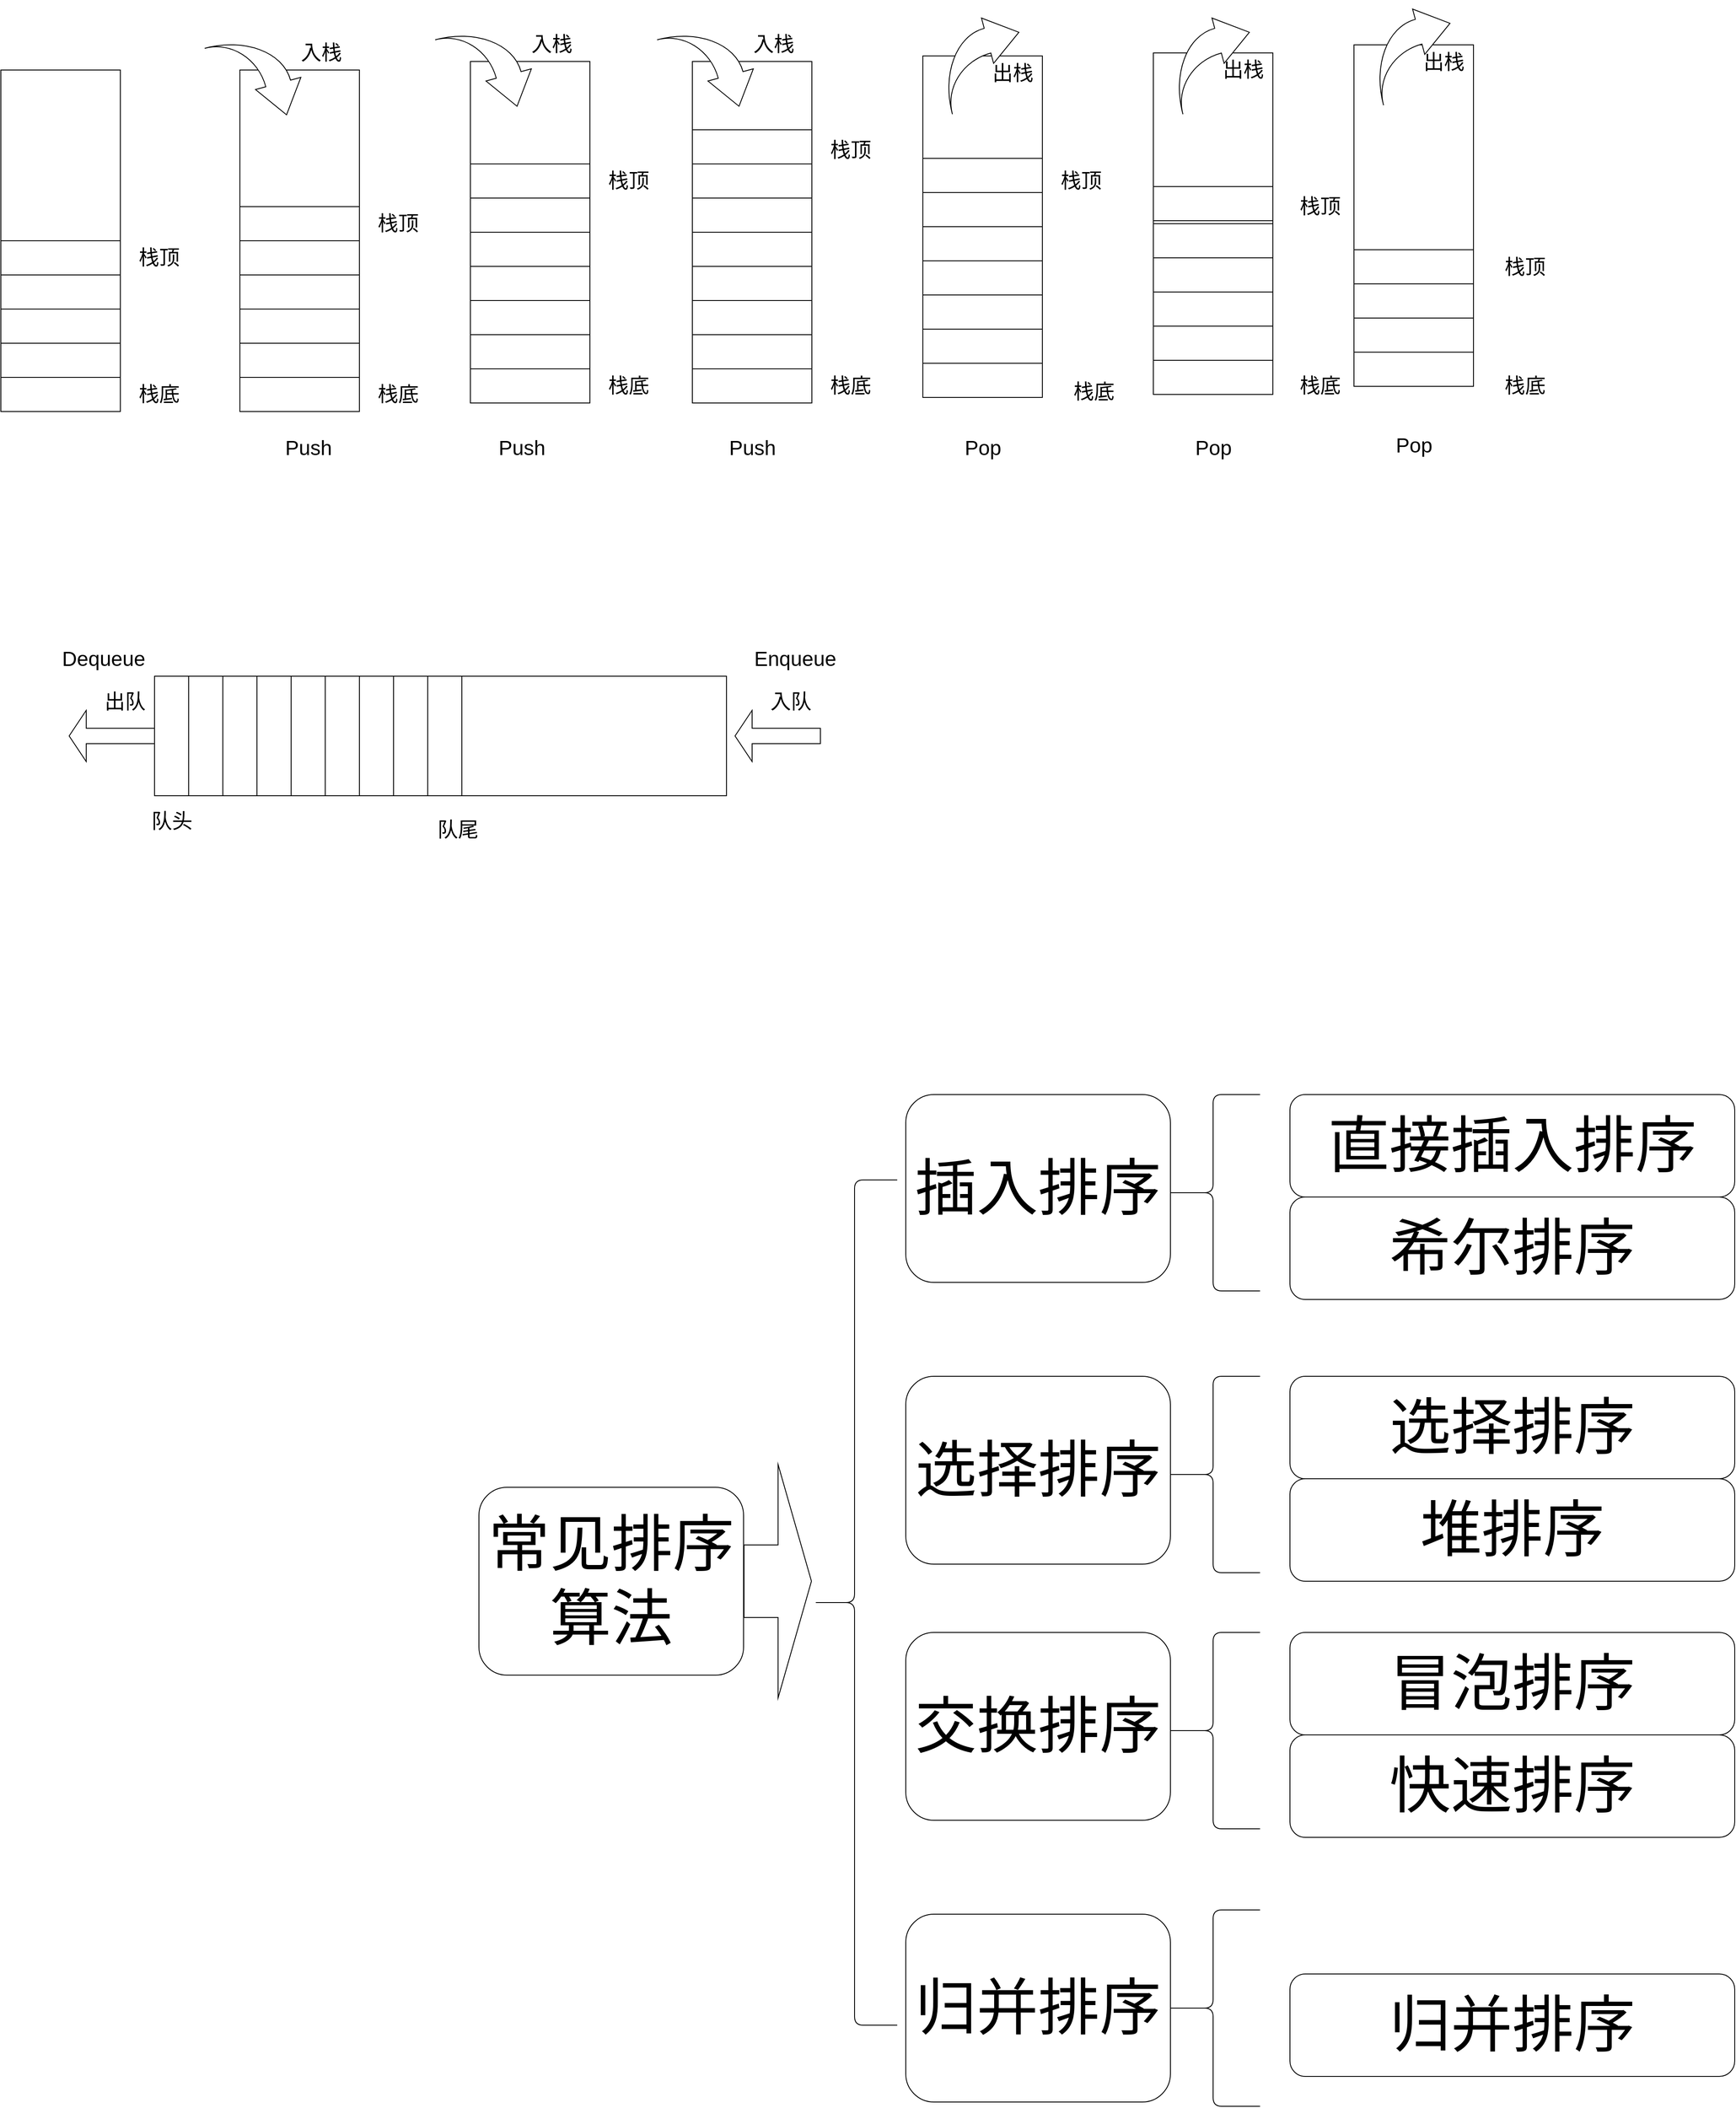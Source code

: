 <mxfile version="24.4.8" type="device">
  <diagram name="第 1 页" id="BZMuGqoI7VH7rGd2U8c3">
    <mxGraphModel dx="2755" dy="2025" grid="1" gridSize="10" guides="1" tooltips="1" connect="1" arrows="1" fold="1" page="1" pageScale="1" pageWidth="3300" pageHeight="4681" math="0" shadow="0">
      <root>
        <mxCell id="0" />
        <mxCell id="1" parent="0" />
        <mxCell id="l2PJl8eyPoyv5ziFQWxU-7" value="" style="rounded=0;whiteSpace=wrap;html=1;" parent="1" vertex="1">
          <mxGeometry x="130" y="210" width="140" height="400" as="geometry" />
        </mxCell>
        <mxCell id="l2PJl8eyPoyv5ziFQWxU-8" value="" style="rounded=0;whiteSpace=wrap;html=1;" parent="1" vertex="1">
          <mxGeometry x="130" y="570" width="140" height="40" as="geometry" />
        </mxCell>
        <mxCell id="l2PJl8eyPoyv5ziFQWxU-9" value="" style="rounded=0;whiteSpace=wrap;html=1;" parent="1" vertex="1">
          <mxGeometry x="130" y="490" width="140" height="40" as="geometry" />
        </mxCell>
        <mxCell id="l2PJl8eyPoyv5ziFQWxU-10" value="" style="rounded=0;whiteSpace=wrap;html=1;" parent="1" vertex="1">
          <mxGeometry x="130" y="410" width="140" height="40" as="geometry" />
        </mxCell>
        <mxCell id="l2PJl8eyPoyv5ziFQWxU-12" value="&lt;font style=&quot;font-size: 24px;&quot;&gt;栈底&lt;/font&gt;" style="text;html=1;align=center;verticalAlign=middle;resizable=0;points=[];autosize=1;strokeColor=none;fillColor=none;" parent="1" vertex="1">
          <mxGeometry x="280" y="570" width="70" height="40" as="geometry" />
        </mxCell>
        <mxCell id="l2PJl8eyPoyv5ziFQWxU-13" value="&lt;font style=&quot;font-size: 24px;&quot;&gt;栈顶&lt;/font&gt;" style="text;html=1;align=center;verticalAlign=middle;resizable=0;points=[];autosize=1;strokeColor=none;fillColor=none;" parent="1" vertex="1">
          <mxGeometry x="280" y="410" width="70" height="40" as="geometry" />
        </mxCell>
        <mxCell id="l2PJl8eyPoyv5ziFQWxU-14" value="" style="rounded=0;whiteSpace=wrap;html=1;" parent="1" vertex="1">
          <mxGeometry x="410" y="210" width="140" height="400" as="geometry" />
        </mxCell>
        <mxCell id="l2PJl8eyPoyv5ziFQWxU-15" value="" style="rounded=0;whiteSpace=wrap;html=1;" parent="1" vertex="1">
          <mxGeometry x="410" y="570" width="140" height="40" as="geometry" />
        </mxCell>
        <mxCell id="l2PJl8eyPoyv5ziFQWxU-16" value="" style="rounded=0;whiteSpace=wrap;html=1;" parent="1" vertex="1">
          <mxGeometry x="410" y="490" width="140" height="40" as="geometry" />
        </mxCell>
        <mxCell id="l2PJl8eyPoyv5ziFQWxU-17" value="" style="rounded=0;whiteSpace=wrap;html=1;" parent="1" vertex="1">
          <mxGeometry x="410" y="410" width="140" height="40" as="geometry" />
        </mxCell>
        <mxCell id="l2PJl8eyPoyv5ziFQWxU-19" value="&lt;font style=&quot;font-size: 24px;&quot;&gt;栈底&lt;/font&gt;" style="text;html=1;align=center;verticalAlign=middle;resizable=0;points=[];autosize=1;strokeColor=none;fillColor=none;" parent="1" vertex="1">
          <mxGeometry x="560" y="570" width="70" height="40" as="geometry" />
        </mxCell>
        <mxCell id="l2PJl8eyPoyv5ziFQWxU-20" value="&lt;font style=&quot;font-size: 24px;&quot;&gt;栈顶&lt;/font&gt;" style="text;html=1;align=center;verticalAlign=middle;resizable=0;points=[];autosize=1;strokeColor=none;fillColor=none;" parent="1" vertex="1">
          <mxGeometry x="560" y="370" width="70" height="40" as="geometry" />
        </mxCell>
        <mxCell id="l2PJl8eyPoyv5ziFQWxU-21" value="" style="rounded=0;whiteSpace=wrap;html=1;" parent="1" vertex="1">
          <mxGeometry x="1210" y="193.5" width="140" height="400" as="geometry" />
        </mxCell>
        <mxCell id="l2PJl8eyPoyv5ziFQWxU-22" value="" style="rounded=0;whiteSpace=wrap;html=1;" parent="1" vertex="1">
          <mxGeometry x="1210" y="553.5" width="140" height="40" as="geometry" />
        </mxCell>
        <mxCell id="l2PJl8eyPoyv5ziFQWxU-23" value="" style="rounded=0;whiteSpace=wrap;html=1;" parent="1" vertex="1">
          <mxGeometry x="1210" y="473.5" width="140" height="40" as="geometry" />
        </mxCell>
        <mxCell id="l2PJl8eyPoyv5ziFQWxU-24" value="" style="rounded=0;whiteSpace=wrap;html=1;" parent="1" vertex="1">
          <mxGeometry x="1210" y="393.5" width="140" height="40" as="geometry" />
        </mxCell>
        <mxCell id="l2PJl8eyPoyv5ziFQWxU-26" value="&lt;font style=&quot;font-size: 24px;&quot;&gt;栈底&lt;/font&gt;" style="text;html=1;align=center;verticalAlign=middle;resizable=0;points=[];autosize=1;strokeColor=none;fillColor=none;" parent="1" vertex="1">
          <mxGeometry x="1375" y="566.5" width="70" height="40" as="geometry" />
        </mxCell>
        <mxCell id="l2PJl8eyPoyv5ziFQWxU-27" value="&lt;font style=&quot;font-size: 24px;&quot;&gt;栈顶&lt;/font&gt;" style="text;html=1;align=center;verticalAlign=middle;resizable=0;points=[];autosize=1;strokeColor=none;fillColor=none;" parent="1" vertex="1">
          <mxGeometry x="1360" y="320" width="70" height="40" as="geometry" />
        </mxCell>
        <mxCell id="l2PJl8eyPoyv5ziFQWxU-28" value="" style="rounded=0;whiteSpace=wrap;html=1;" parent="1" vertex="1">
          <mxGeometry x="410" y="370" width="140" height="40" as="geometry" />
        </mxCell>
        <mxCell id="l2PJl8eyPoyv5ziFQWxU-31" value="" style="html=1;shadow=0;dashed=0;align=center;verticalAlign=middle;shape=mxgraph.arrows2.jumpInArrow;dy=15;dx=38;arrowHead=55;rotation=75;" parent="1" vertex="1">
          <mxGeometry x="380" y="170" width="100" height="100" as="geometry" />
        </mxCell>
        <mxCell id="l2PJl8eyPoyv5ziFQWxU-32" value="&lt;font style=&quot;font-size: 24px;&quot;&gt;入栈&lt;/font&gt;" style="text;html=1;align=center;verticalAlign=middle;resizable=0;points=[];autosize=1;strokeColor=none;fillColor=none;" parent="1" vertex="1">
          <mxGeometry x="470" y="170" width="70" height="40" as="geometry" />
        </mxCell>
        <mxCell id="l2PJl8eyPoyv5ziFQWxU-34" value="&lt;font style=&quot;font-size: 24px;&quot;&gt;出栈&lt;/font&gt;" style="text;html=1;align=center;verticalAlign=middle;resizable=0;points=[];autosize=1;strokeColor=none;fillColor=none;" parent="1" vertex="1">
          <mxGeometry x="1280" y="193.5" width="70" height="40" as="geometry" />
        </mxCell>
        <mxCell id="l2PJl8eyPoyv5ziFQWxU-35" value="" style="rounded=0;whiteSpace=wrap;html=1;" parent="1" vertex="1">
          <mxGeometry x="680" y="200" width="140" height="400" as="geometry" />
        </mxCell>
        <mxCell id="l2PJl8eyPoyv5ziFQWxU-36" value="" style="rounded=0;whiteSpace=wrap;html=1;" parent="1" vertex="1">
          <mxGeometry x="680" y="560" width="140" height="40" as="geometry" />
        </mxCell>
        <mxCell id="l2PJl8eyPoyv5ziFQWxU-37" value="" style="rounded=0;whiteSpace=wrap;html=1;" parent="1" vertex="1">
          <mxGeometry x="680" y="480" width="140" height="40" as="geometry" />
        </mxCell>
        <mxCell id="l2PJl8eyPoyv5ziFQWxU-38" value="" style="rounded=0;whiteSpace=wrap;html=1;" parent="1" vertex="1">
          <mxGeometry x="680" y="400" width="140" height="40" as="geometry" />
        </mxCell>
        <mxCell id="l2PJl8eyPoyv5ziFQWxU-39" value="&lt;font style=&quot;font-size: 24px;&quot;&gt;栈底&lt;/font&gt;" style="text;html=1;align=center;verticalAlign=middle;resizable=0;points=[];autosize=1;strokeColor=none;fillColor=none;" parent="1" vertex="1">
          <mxGeometry x="830" y="560" width="70" height="40" as="geometry" />
        </mxCell>
        <mxCell id="l2PJl8eyPoyv5ziFQWxU-40" value="&lt;font style=&quot;font-size: 24px;&quot;&gt;栈顶&lt;/font&gt;" style="text;html=1;align=center;verticalAlign=middle;resizable=0;points=[];autosize=1;strokeColor=none;fillColor=none;" parent="1" vertex="1">
          <mxGeometry x="830" y="320" width="70" height="40" as="geometry" />
        </mxCell>
        <mxCell id="l2PJl8eyPoyv5ziFQWxU-41" value="" style="rounded=0;whiteSpace=wrap;html=1;" parent="1" vertex="1">
          <mxGeometry x="680" y="360" width="140" height="40" as="geometry" />
        </mxCell>
        <mxCell id="l2PJl8eyPoyv5ziFQWxU-42" value="" style="html=1;shadow=0;dashed=0;align=center;verticalAlign=middle;shape=mxgraph.arrows2.jumpInArrow;dy=15;dx=38;arrowHead=55;rotation=75;" parent="1" vertex="1">
          <mxGeometry x="650" y="160" width="100" height="100" as="geometry" />
        </mxCell>
        <mxCell id="l2PJl8eyPoyv5ziFQWxU-43" value="&lt;font style=&quot;font-size: 24px;&quot;&gt;入栈&lt;/font&gt;" style="text;html=1;align=center;verticalAlign=middle;resizable=0;points=[];autosize=1;strokeColor=none;fillColor=none;" parent="1" vertex="1">
          <mxGeometry x="740" y="160" width="70" height="40" as="geometry" />
        </mxCell>
        <mxCell id="l2PJl8eyPoyv5ziFQWxU-44" value="" style="rounded=0;whiteSpace=wrap;html=1;" parent="1" vertex="1">
          <mxGeometry x="940" y="200" width="140" height="400" as="geometry" />
        </mxCell>
        <mxCell id="l2PJl8eyPoyv5ziFQWxU-45" value="" style="rounded=0;whiteSpace=wrap;html=1;" parent="1" vertex="1">
          <mxGeometry x="940" y="560" width="140" height="40" as="geometry" />
        </mxCell>
        <mxCell id="l2PJl8eyPoyv5ziFQWxU-46" value="" style="rounded=0;whiteSpace=wrap;html=1;" parent="1" vertex="1">
          <mxGeometry x="940" y="480" width="140" height="40" as="geometry" />
        </mxCell>
        <mxCell id="l2PJl8eyPoyv5ziFQWxU-47" value="" style="rounded=0;whiteSpace=wrap;html=1;" parent="1" vertex="1">
          <mxGeometry x="940" y="400" width="140" height="40" as="geometry" />
        </mxCell>
        <mxCell id="l2PJl8eyPoyv5ziFQWxU-48" value="&lt;font style=&quot;font-size: 24px;&quot;&gt;栈底&lt;/font&gt;" style="text;html=1;align=center;verticalAlign=middle;resizable=0;points=[];autosize=1;strokeColor=none;fillColor=none;" parent="1" vertex="1">
          <mxGeometry x="1090" y="560" width="70" height="40" as="geometry" />
        </mxCell>
        <mxCell id="l2PJl8eyPoyv5ziFQWxU-49" value="&lt;font style=&quot;font-size: 24px;&quot;&gt;栈顶&lt;/font&gt;" style="text;html=1;align=center;verticalAlign=middle;resizable=0;points=[];autosize=1;strokeColor=none;fillColor=none;" parent="1" vertex="1">
          <mxGeometry x="1090" y="283.5" width="70" height="40" as="geometry" />
        </mxCell>
        <mxCell id="l2PJl8eyPoyv5ziFQWxU-50" value="" style="rounded=0;whiteSpace=wrap;html=1;" parent="1" vertex="1">
          <mxGeometry x="940" y="360" width="140" height="40" as="geometry" />
        </mxCell>
        <mxCell id="l2PJl8eyPoyv5ziFQWxU-51" value="" style="html=1;shadow=0;dashed=0;align=center;verticalAlign=middle;shape=mxgraph.arrows2.jumpInArrow;dy=15;dx=38;arrowHead=55;rotation=75;" parent="1" vertex="1">
          <mxGeometry x="910" y="160" width="100" height="100" as="geometry" />
        </mxCell>
        <mxCell id="l2PJl8eyPoyv5ziFQWxU-52" value="&lt;font style=&quot;font-size: 24px;&quot;&gt;入栈&lt;/font&gt;" style="text;html=1;align=center;verticalAlign=middle;resizable=0;points=[];autosize=1;strokeColor=none;fillColor=none;" parent="1" vertex="1">
          <mxGeometry x="1000" y="160" width="70" height="40" as="geometry" />
        </mxCell>
        <mxCell id="l2PJl8eyPoyv5ziFQWxU-53" value="" style="rounded=0;whiteSpace=wrap;html=1;" parent="1" vertex="1">
          <mxGeometry x="680" y="320" width="140" height="40" as="geometry" />
        </mxCell>
        <mxCell id="l2PJl8eyPoyv5ziFQWxU-54" value="" style="rounded=0;whiteSpace=wrap;html=1;" parent="1" vertex="1">
          <mxGeometry x="940" y="320" width="140" height="40" as="geometry" />
        </mxCell>
        <mxCell id="l2PJl8eyPoyv5ziFQWxU-55" value="" style="rounded=0;whiteSpace=wrap;html=1;" parent="1" vertex="1">
          <mxGeometry x="940" y="280" width="140" height="40" as="geometry" />
        </mxCell>
        <mxCell id="l2PJl8eyPoyv5ziFQWxU-56" value="" style="rounded=0;whiteSpace=wrap;html=1;" parent="1" vertex="1">
          <mxGeometry x="1480" y="190" width="140" height="400" as="geometry" />
        </mxCell>
        <mxCell id="l2PJl8eyPoyv5ziFQWxU-57" value="" style="rounded=0;whiteSpace=wrap;html=1;" parent="1" vertex="1">
          <mxGeometry x="1480" y="550" width="140" height="40" as="geometry" />
        </mxCell>
        <mxCell id="l2PJl8eyPoyv5ziFQWxU-58" value="" style="rounded=0;whiteSpace=wrap;html=1;" parent="1" vertex="1">
          <mxGeometry x="1480" y="470" width="140" height="40" as="geometry" />
        </mxCell>
        <mxCell id="l2PJl8eyPoyv5ziFQWxU-59" value="" style="rounded=0;whiteSpace=wrap;html=1;" parent="1" vertex="1">
          <mxGeometry x="1480" y="390" width="140" height="40" as="geometry" />
        </mxCell>
        <mxCell id="l2PJl8eyPoyv5ziFQWxU-60" value="&lt;font style=&quot;font-size: 24px;&quot;&gt;栈底&lt;/font&gt;" style="text;html=1;align=center;verticalAlign=middle;resizable=0;points=[];autosize=1;strokeColor=none;fillColor=none;" parent="1" vertex="1">
          <mxGeometry x="1640" y="560" width="70" height="40" as="geometry" />
        </mxCell>
        <mxCell id="l2PJl8eyPoyv5ziFQWxU-61" value="&lt;font style=&quot;font-size: 24px;&quot;&gt;栈顶&lt;/font&gt;" style="text;html=1;align=center;verticalAlign=middle;resizable=0;points=[];autosize=1;strokeColor=none;fillColor=none;" parent="1" vertex="1">
          <mxGeometry x="1640" y="350" width="70" height="40" as="geometry" />
        </mxCell>
        <mxCell id="l2PJl8eyPoyv5ziFQWxU-62" value="&lt;font style=&quot;font-size: 24px;&quot;&gt;出栈&lt;/font&gt;" style="text;html=1;align=center;verticalAlign=middle;resizable=0;points=[];autosize=1;strokeColor=none;fillColor=none;" parent="1" vertex="1">
          <mxGeometry x="1550" y="190" width="70" height="40" as="geometry" />
        </mxCell>
        <mxCell id="l2PJl8eyPoyv5ziFQWxU-63" value="" style="rounded=0;whiteSpace=wrap;html=1;" parent="1" vertex="1">
          <mxGeometry x="1715" y="180.5" width="140" height="400" as="geometry" />
        </mxCell>
        <mxCell id="l2PJl8eyPoyv5ziFQWxU-64" value="" style="rounded=0;whiteSpace=wrap;html=1;" parent="1" vertex="1">
          <mxGeometry x="1715" y="540.5" width="140" height="40" as="geometry" />
        </mxCell>
        <mxCell id="l2PJl8eyPoyv5ziFQWxU-65" value="" style="rounded=0;whiteSpace=wrap;html=1;" parent="1" vertex="1">
          <mxGeometry x="1715" y="460.5" width="140" height="40" as="geometry" />
        </mxCell>
        <mxCell id="l2PJl8eyPoyv5ziFQWxU-67" value="&lt;font style=&quot;font-size: 24px;&quot;&gt;栈底&lt;/font&gt;" style="text;html=1;align=center;verticalAlign=middle;resizable=0;points=[];autosize=1;strokeColor=none;fillColor=none;" parent="1" vertex="1">
          <mxGeometry x="1880" y="560" width="70" height="40" as="geometry" />
        </mxCell>
        <mxCell id="l2PJl8eyPoyv5ziFQWxU-68" value="&lt;font style=&quot;font-size: 24px;&quot;&gt;栈顶&lt;/font&gt;" style="text;html=1;align=center;verticalAlign=middle;resizable=0;points=[];autosize=1;strokeColor=none;fillColor=none;" parent="1" vertex="1">
          <mxGeometry x="1880" y="420.5" width="70" height="40" as="geometry" />
        </mxCell>
        <mxCell id="l2PJl8eyPoyv5ziFQWxU-69" value="&lt;font style=&quot;font-size: 24px;&quot;&gt;出栈&lt;/font&gt;" style="text;html=1;align=center;verticalAlign=middle;resizable=0;points=[];autosize=1;strokeColor=none;fillColor=none;" parent="1" vertex="1">
          <mxGeometry x="1785" y="180.5" width="70" height="40" as="geometry" />
        </mxCell>
        <mxCell id="l2PJl8eyPoyv5ziFQWxU-70" value="" style="html=1;shadow=0;dashed=0;align=center;verticalAlign=middle;shape=mxgraph.arrows2.jumpInArrow;dy=15;dx=38;arrowHead=55;rotation=-15;" parent="1" vertex="1">
          <mxGeometry x="1230" y="150.5" width="100" height="100" as="geometry" />
        </mxCell>
        <mxCell id="l2PJl8eyPoyv5ziFQWxU-71" value="" style="rounded=0;whiteSpace=wrap;html=1;" parent="1" vertex="1">
          <mxGeometry x="1210" y="353.5" width="140" height="40" as="geometry" />
        </mxCell>
        <mxCell id="l2PJl8eyPoyv5ziFQWxU-72" value="" style="rounded=0;whiteSpace=wrap;html=1;" parent="1" vertex="1">
          <mxGeometry x="1210" y="313.5" width="140" height="40" as="geometry" />
        </mxCell>
        <mxCell id="l2PJl8eyPoyv5ziFQWxU-73" value="" style="rounded=0;whiteSpace=wrap;html=1;" parent="1" vertex="1">
          <mxGeometry x="1480" y="346.5" width="140" height="40" as="geometry" />
        </mxCell>
        <mxCell id="l2PJl8eyPoyv5ziFQWxU-74" value="" style="rounded=0;whiteSpace=wrap;html=1;" parent="1" vertex="1">
          <mxGeometry x="1715" y="420.5" width="140" height="40" as="geometry" />
        </mxCell>
        <mxCell id="l2PJl8eyPoyv5ziFQWxU-75" value="&lt;font style=&quot;font-size: 24px;&quot;&gt;Push&lt;/font&gt;" style="text;html=1;align=center;verticalAlign=middle;resizable=0;points=[];autosize=1;strokeColor=none;fillColor=none;" parent="1" vertex="1">
          <mxGeometry x="700" y="633" width="80" height="40" as="geometry" />
        </mxCell>
        <mxCell id="l2PJl8eyPoyv5ziFQWxU-76" value="&lt;font style=&quot;font-size: 24px;&quot;&gt;Pop&lt;/font&gt;" style="text;html=1;align=center;verticalAlign=middle;resizable=0;points=[];autosize=1;strokeColor=none;fillColor=none;" parent="1" vertex="1">
          <mxGeometry x="1245" y="633" width="70" height="40" as="geometry" />
        </mxCell>
        <mxCell id="l2PJl8eyPoyv5ziFQWxU-77" value="&lt;font style=&quot;font-size: 24px;&quot;&gt;Push&lt;/font&gt;" style="text;html=1;align=center;verticalAlign=middle;resizable=0;points=[];autosize=1;strokeColor=none;fillColor=none;" parent="1" vertex="1">
          <mxGeometry x="970" y="633" width="80" height="40" as="geometry" />
        </mxCell>
        <mxCell id="l2PJl8eyPoyv5ziFQWxU-78" value="&lt;font style=&quot;font-size: 24px;&quot;&gt;Push&lt;/font&gt;" style="text;html=1;align=center;verticalAlign=middle;resizable=0;points=[];autosize=1;strokeColor=none;fillColor=none;" parent="1" vertex="1">
          <mxGeometry x="450" y="633" width="80" height="40" as="geometry" />
        </mxCell>
        <mxCell id="l2PJl8eyPoyv5ziFQWxU-79" value="&lt;font style=&quot;font-size: 24px;&quot;&gt;Pop&lt;/font&gt;" style="text;html=1;align=center;verticalAlign=middle;resizable=0;points=[];autosize=1;strokeColor=none;fillColor=none;" parent="1" vertex="1">
          <mxGeometry x="1515" y="633" width="70" height="40" as="geometry" />
        </mxCell>
        <mxCell id="l2PJl8eyPoyv5ziFQWxU-80" value="&lt;font style=&quot;font-size: 24px;&quot;&gt;Pop&lt;/font&gt;" style="text;html=1;align=center;verticalAlign=middle;resizable=0;points=[];autosize=1;strokeColor=none;fillColor=none;" parent="1" vertex="1">
          <mxGeometry x="1750" y="630" width="70" height="40" as="geometry" />
        </mxCell>
        <mxCell id="l2PJl8eyPoyv5ziFQWxU-81" value="" style="html=1;shadow=0;dashed=0;align=center;verticalAlign=middle;shape=mxgraph.arrows2.jumpInArrow;dy=15;dx=38;arrowHead=55;rotation=-15;" parent="1" vertex="1">
          <mxGeometry x="1500" y="150.5" width="100" height="100" as="geometry" />
        </mxCell>
        <mxCell id="l2PJl8eyPoyv5ziFQWxU-83" value="" style="html=1;shadow=0;dashed=0;align=center;verticalAlign=middle;shape=mxgraph.arrows2.jumpInArrow;dy=15;dx=38;arrowHead=55;rotation=-15;" parent="1" vertex="1">
          <mxGeometry x="1735" y="140" width="100" height="100" as="geometry" />
        </mxCell>
        <mxCell id="l2PJl8eyPoyv5ziFQWxU-84" value="" style="rounded=0;whiteSpace=wrap;html=1;" parent="1" vertex="1">
          <mxGeometry x="310" y="920" width="670" height="140" as="geometry" />
        </mxCell>
        <mxCell id="l2PJl8eyPoyv5ziFQWxU-85" value="" style="rounded=0;whiteSpace=wrap;html=1;" parent="1" vertex="1">
          <mxGeometry x="310" y="920" width="40" height="140" as="geometry" />
        </mxCell>
        <mxCell id="l2PJl8eyPoyv5ziFQWxU-86" value="" style="rounded=0;whiteSpace=wrap;html=1;" parent="1" vertex="1">
          <mxGeometry x="390" y="920" width="40" height="140" as="geometry" />
        </mxCell>
        <mxCell id="l2PJl8eyPoyv5ziFQWxU-87" value="" style="rounded=0;whiteSpace=wrap;html=1;" parent="1" vertex="1">
          <mxGeometry x="470" y="920" width="40" height="140" as="geometry" />
        </mxCell>
        <mxCell id="l2PJl8eyPoyv5ziFQWxU-88" value="" style="rounded=0;whiteSpace=wrap;html=1;" parent="1" vertex="1">
          <mxGeometry x="550" y="920" width="40" height="140" as="geometry" />
        </mxCell>
        <mxCell id="l2PJl8eyPoyv5ziFQWxU-90" value="" style="shape=singleArrow;direction=west;whiteSpace=wrap;html=1;" parent="1" vertex="1">
          <mxGeometry x="990" y="960" width="100" height="60" as="geometry" />
        </mxCell>
        <mxCell id="l2PJl8eyPoyv5ziFQWxU-91" value="" style="shape=singleArrow;direction=west;whiteSpace=wrap;html=1;" parent="1" vertex="1">
          <mxGeometry x="210" y="960" width="100" height="60" as="geometry" />
        </mxCell>
        <mxCell id="l2PJl8eyPoyv5ziFQWxU-92" value="&lt;span style=&quot;font-size: 24px;&quot;&gt;出队&lt;/span&gt;" style="text;html=1;align=center;verticalAlign=middle;resizable=0;points=[];autosize=1;strokeColor=none;fillColor=none;" parent="1" vertex="1">
          <mxGeometry x="240" y="930" width="70" height="40" as="geometry" />
        </mxCell>
        <mxCell id="l2PJl8eyPoyv5ziFQWxU-93" value="&lt;span style=&quot;font-size: 24px;&quot;&gt;入队&lt;/span&gt;" style="text;html=1;align=center;verticalAlign=middle;resizable=0;points=[];autosize=1;strokeColor=none;fillColor=none;" parent="1" vertex="1">
          <mxGeometry x="1020" y="930" width="70" height="40" as="geometry" />
        </mxCell>
        <mxCell id="l2PJl8eyPoyv5ziFQWxU-94" value="&lt;font style=&quot;font-size: 24px;&quot;&gt;Dequeue&lt;/font&gt;" style="text;html=1;align=center;verticalAlign=middle;resizable=0;points=[];autosize=1;strokeColor=none;fillColor=none;" parent="1" vertex="1">
          <mxGeometry x="190" y="880" width="120" height="40" as="geometry" />
        </mxCell>
        <mxCell id="l2PJl8eyPoyv5ziFQWxU-95" value="&lt;font style=&quot;font-size: 24px;&quot;&gt;Enqueue&lt;/font&gt;" style="text;html=1;align=center;verticalAlign=middle;resizable=0;points=[];autosize=1;strokeColor=none;fillColor=none;" parent="1" vertex="1">
          <mxGeometry x="1000" y="880" width="120" height="40" as="geometry" />
        </mxCell>
        <mxCell id="l2PJl8eyPoyv5ziFQWxU-96" value="&lt;font style=&quot;font-size: 24px;&quot;&gt;队头&lt;/font&gt;" style="text;html=1;align=center;verticalAlign=middle;resizable=0;points=[];autosize=1;strokeColor=none;fillColor=none;" parent="1" vertex="1">
          <mxGeometry x="295" y="1070" width="70" height="40" as="geometry" />
        </mxCell>
        <mxCell id="l2PJl8eyPoyv5ziFQWxU-97" value="&lt;span style=&quot;font-size: 24px;&quot;&gt;队尾&lt;/span&gt;" style="text;html=1;align=center;verticalAlign=middle;resizable=0;points=[];autosize=1;strokeColor=none;fillColor=none;" parent="1" vertex="1">
          <mxGeometry x="630" y="1080" width="70" height="40" as="geometry" />
        </mxCell>
        <mxCell id="l2PJl8eyPoyv5ziFQWxU-98" value="" style="rounded=0;whiteSpace=wrap;html=1;" parent="1" vertex="1">
          <mxGeometry x="630" y="920" width="40" height="140" as="geometry" />
        </mxCell>
        <mxCell id="W7hrU0J_Vzg8qqgI8a6c-1" value="&lt;span style=&quot;font-size: 72px;&quot;&gt;常见排序算法&lt;/span&gt;" style="rounded=1;whiteSpace=wrap;html=1;" vertex="1" parent="1">
          <mxGeometry x="690" y="1870" width="310" height="220" as="geometry" />
        </mxCell>
        <mxCell id="W7hrU0J_Vzg8qqgI8a6c-3" value="&lt;span style=&quot;font-size: 72px;&quot;&gt;插入排序&lt;/span&gt;" style="rounded=1;whiteSpace=wrap;html=1;" vertex="1" parent="1">
          <mxGeometry x="1190" y="1410" width="310" height="220" as="geometry" />
        </mxCell>
        <mxCell id="W7hrU0J_Vzg8qqgI8a6c-4" value="&lt;span style=&quot;font-size: 72px;&quot;&gt;选择排序&lt;/span&gt;" style="rounded=1;whiteSpace=wrap;html=1;" vertex="1" parent="1">
          <mxGeometry x="1190" y="1740" width="310" height="220" as="geometry" />
        </mxCell>
        <mxCell id="W7hrU0J_Vzg8qqgI8a6c-5" value="&lt;span style=&quot;font-size: 72px;&quot;&gt;交换排序&lt;/span&gt;&lt;span style=&quot;color: rgba(0, 0, 0, 0); font-family: monospace; font-size: 0px; text-align: start; text-wrap: nowrap;&quot;&gt;%3CmxGraphModel%3E%3Croot%3E%3CmxCell%20id%3D%220%22%2F%3E%3CmxCell%20id%3D%221%22%20parent%3D%220%22%2F%3E%3CmxCell%20id%3D%222%22%20value%3D%22%26lt%3Bspan%20style%3D%26quot%3Bfont-size%3A%2072px%3B%26quot%3B%26gt%3B%E5%B8%B8%E8%A7%81%E6%8E%92%E5%BA%8F%E7%AE%97%E6%B3%95%26lt%3B%2Fspan%26gt%3B%22%20style%3D%22rounded%3D1%3BwhiteSpace%3Dwrap%3Bhtml%3D1%3B%22%20vertex%3D%221%22%20parent%3D%221%22%3E%3CmxGeometry%20x%3D%22690%22%20y%3D%221730%22%20width%3D%22310%22%20height%3D%22220%22%20as%3D%22geometry%22%2F%3E%3C%2FmxCell%3E%3C%2Froot%3E%3C%2FmxGraphModel%3E&lt;/span&gt;" style="rounded=1;whiteSpace=wrap;html=1;" vertex="1" parent="1">
          <mxGeometry x="1190" y="2040" width="310" height="220" as="geometry" />
        </mxCell>
        <mxCell id="W7hrU0J_Vzg8qqgI8a6c-6" value="&lt;span style=&quot;font-size: 72px;&quot;&gt;归并排序&lt;/span&gt;" style="rounded=1;whiteSpace=wrap;html=1;" vertex="1" parent="1">
          <mxGeometry x="1190" y="2370" width="310" height="220" as="geometry" />
        </mxCell>
        <mxCell id="W7hrU0J_Vzg8qqgI8a6c-8" value="&lt;span style=&quot;font-size: 72px;&quot;&gt;直接插入排序&lt;/span&gt;" style="rounded=1;whiteSpace=wrap;html=1;" vertex="1" parent="1">
          <mxGeometry x="1640" y="1410" width="521" height="120" as="geometry" />
        </mxCell>
        <mxCell id="W7hrU0J_Vzg8qqgI8a6c-9" value="&lt;span style=&quot;font-size: 72px;&quot;&gt;希尔排序&lt;/span&gt;" style="rounded=1;whiteSpace=wrap;html=1;" vertex="1" parent="1">
          <mxGeometry x="1640" y="1530" width="521" height="120" as="geometry" />
        </mxCell>
        <mxCell id="W7hrU0J_Vzg8qqgI8a6c-10" value="&lt;span style=&quot;font-size: 72px;&quot;&gt;选择排序&lt;/span&gt;" style="rounded=1;whiteSpace=wrap;html=1;" vertex="1" parent="1">
          <mxGeometry x="1640" y="1740" width="521" height="120" as="geometry" />
        </mxCell>
        <mxCell id="W7hrU0J_Vzg8qqgI8a6c-11" value="&lt;span style=&quot;font-size: 72px;&quot;&gt;冒泡排序&lt;/span&gt;" style="rounded=1;whiteSpace=wrap;html=1;" vertex="1" parent="1">
          <mxGeometry x="1640" y="2040" width="521" height="120" as="geometry" />
        </mxCell>
        <mxCell id="W7hrU0J_Vzg8qqgI8a6c-12" value="&lt;span style=&quot;font-size: 72px;&quot;&gt;快速排序&lt;/span&gt;" style="rounded=1;whiteSpace=wrap;html=1;" vertex="1" parent="1">
          <mxGeometry x="1640" y="2160" width="521" height="120" as="geometry" />
        </mxCell>
        <mxCell id="W7hrU0J_Vzg8qqgI8a6c-13" value="&lt;span style=&quot;font-size: 72px;&quot;&gt;归并排序&lt;/span&gt;" style="rounded=1;whiteSpace=wrap;html=1;" vertex="1" parent="1">
          <mxGeometry x="1640" y="2440" width="521" height="120" as="geometry" />
        </mxCell>
        <mxCell id="W7hrU0J_Vzg8qqgI8a6c-14" value="&lt;span style=&quot;font-size: 72px;&quot;&gt;堆排序&lt;/span&gt;" style="rounded=1;whiteSpace=wrap;html=1;" vertex="1" parent="1">
          <mxGeometry x="1640" y="1860" width="521" height="120" as="geometry" />
        </mxCell>
        <mxCell id="W7hrU0J_Vzg8qqgI8a6c-15" value="" style="shape=flexArrow;endArrow=classic;html=1;rounded=0;exitX=1;exitY=0.5;exitDx=0;exitDy=0;width=85;endSize=12.7;endWidth=187.5;" edge="1" parent="1" source="W7hrU0J_Vzg8qqgI8a6c-1">
          <mxGeometry width="50" height="50" relative="1" as="geometry">
            <mxPoint x="1100" y="2290" as="sourcePoint" />
            <mxPoint x="1080" y="1980" as="targetPoint" />
          </mxGeometry>
        </mxCell>
        <mxCell id="W7hrU0J_Vzg8qqgI8a6c-16" value="" style="shape=curlyBracket;whiteSpace=wrap;html=1;rounded=1;labelPosition=left;verticalLabelPosition=middle;align=right;verticalAlign=middle;size=0.5;" vertex="1" parent="1">
          <mxGeometry x="1080" y="1510" width="100" height="990" as="geometry" />
        </mxCell>
        <mxCell id="W7hrU0J_Vzg8qqgI8a6c-18" value="" style="shape=curlyBracket;whiteSpace=wrap;html=1;rounded=1;labelPosition=left;verticalLabelPosition=middle;align=right;verticalAlign=middle;size=0.5;" vertex="1" parent="1">
          <mxGeometry x="1495" y="1410" width="110" height="230" as="geometry" />
        </mxCell>
        <mxCell id="W7hrU0J_Vzg8qqgI8a6c-19" value="" style="shape=curlyBracket;whiteSpace=wrap;html=1;rounded=1;labelPosition=left;verticalLabelPosition=middle;align=right;verticalAlign=middle;size=0.5;" vertex="1" parent="1">
          <mxGeometry x="1495" y="1740" width="110" height="230" as="geometry" />
        </mxCell>
        <mxCell id="W7hrU0J_Vzg8qqgI8a6c-20" value="" style="shape=curlyBracket;whiteSpace=wrap;html=1;rounded=1;labelPosition=left;verticalLabelPosition=middle;align=right;verticalAlign=middle;size=0.5;" vertex="1" parent="1">
          <mxGeometry x="1495" y="2040" width="110" height="230" as="geometry" />
        </mxCell>
        <mxCell id="W7hrU0J_Vzg8qqgI8a6c-21" value="" style="shape=curlyBracket;whiteSpace=wrap;html=1;rounded=1;labelPosition=left;verticalLabelPosition=middle;align=right;verticalAlign=middle;size=0.5;" vertex="1" parent="1">
          <mxGeometry x="1495" y="2365" width="110" height="230" as="geometry" />
        </mxCell>
      </root>
    </mxGraphModel>
  </diagram>
</mxfile>
